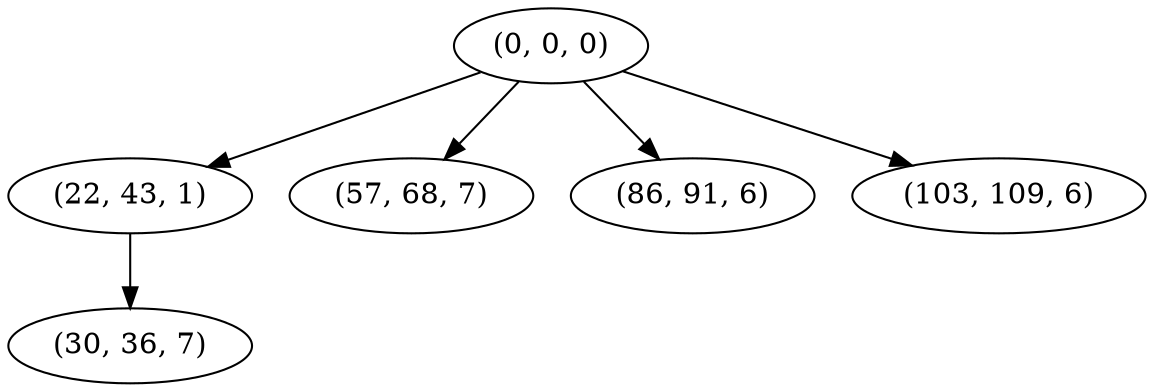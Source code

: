 digraph tree {
    "(0, 0, 0)";
    "(22, 43, 1)";
    "(30, 36, 7)";
    "(57, 68, 7)";
    "(86, 91, 6)";
    "(103, 109, 6)";
    "(0, 0, 0)" -> "(22, 43, 1)";
    "(0, 0, 0)" -> "(57, 68, 7)";
    "(0, 0, 0)" -> "(86, 91, 6)";
    "(0, 0, 0)" -> "(103, 109, 6)";
    "(22, 43, 1)" -> "(30, 36, 7)";
}
